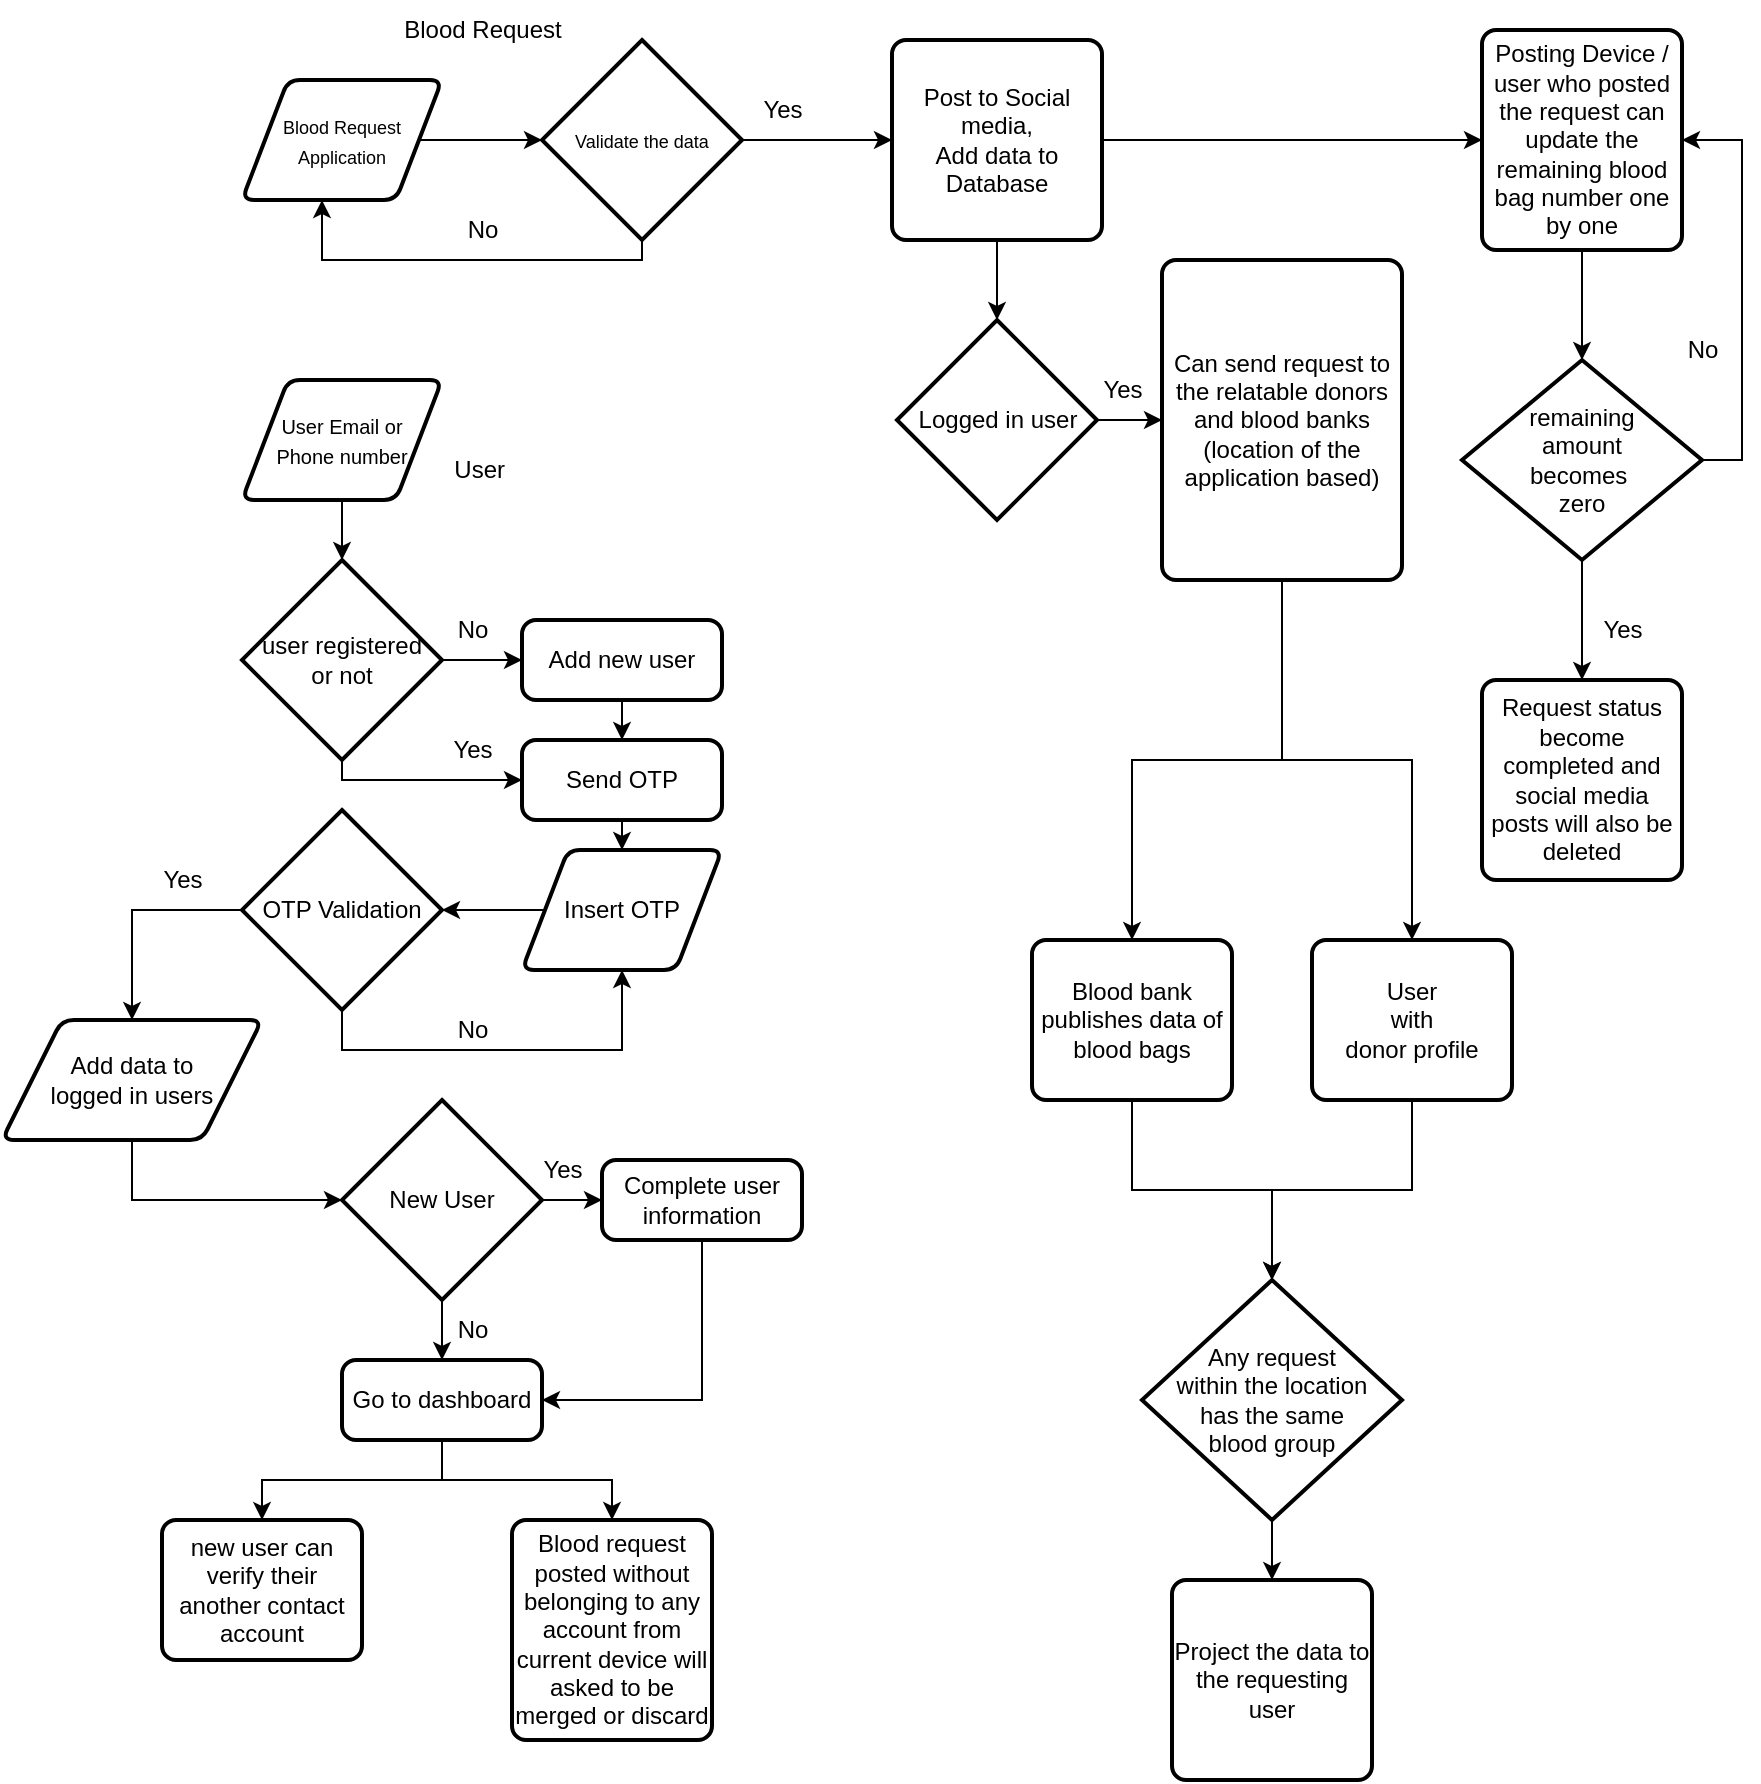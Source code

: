 <mxfile version="26.0.2">
  <diagram name="Page-1" id="7gk0HjKKg_-WMHXf4H8B">
    <mxGraphModel dx="1982" dy="618" grid="1" gridSize="10" guides="1" tooltips="1" connect="1" arrows="1" fold="1" page="1" pageScale="1" pageWidth="827" pageHeight="1169" math="0" shadow="0">
      <root>
        <mxCell id="0" />
        <mxCell id="1" parent="0" />
        <mxCell id="Kv4G2M7F8ODEoLd7kpE7-28" value="" style="endArrow=classic;html=1;rounded=0;exitX=1;exitY=0.5;exitDx=0;exitDy=0;entryX=0;entryY=0.5;entryDx=0;entryDy=0;entryPerimeter=0;" edge="1" parent="1" source="Kv4G2M7F8ODEoLd7kpE7-36" target="Kv4G2M7F8ODEoLd7kpE7-35">
          <mxGeometry width="50" height="50" relative="1" as="geometry">
            <mxPoint x="160" y="70" as="sourcePoint" />
            <mxPoint x="190" y="70" as="targetPoint" />
            <Array as="points" />
          </mxGeometry>
        </mxCell>
        <mxCell id="Kv4G2M7F8ODEoLd7kpE7-34" value="" style="endArrow=classic;html=1;rounded=0;entryX=0.4;entryY=1.001;entryDx=0;entryDy=0;entryPerimeter=0;exitX=0.5;exitY=1;exitDx=0;exitDy=0;exitPerimeter=0;" edge="1" parent="1" source="Kv4G2M7F8ODEoLd7kpE7-35" target="Kv4G2M7F8ODEoLd7kpE7-36">
          <mxGeometry width="50" height="50" relative="1" as="geometry">
            <mxPoint x="270" y="130" as="sourcePoint" />
            <mxPoint x="100" y="100" as="targetPoint" />
            <Array as="points">
              <mxPoint x="250" y="130" />
              <mxPoint x="90" y="130" />
            </Array>
          </mxGeometry>
        </mxCell>
        <mxCell id="Kv4G2M7F8ODEoLd7kpE7-35" value="&lt;font style=&quot;font-size: 9px;&quot;&gt;Validate the data&lt;/font&gt;" style="strokeWidth=2;html=1;shape=mxgraph.flowchart.decision;whiteSpace=wrap;" vertex="1" parent="1">
          <mxGeometry x="200" y="20" width="100" height="100" as="geometry" />
        </mxCell>
        <mxCell id="Kv4G2M7F8ODEoLd7kpE7-36" value="&lt;font style=&quot;font-size: 9px;&quot;&gt;Blood Request Application&lt;/font&gt;" style="shape=parallelogram;html=1;strokeWidth=2;perimeter=parallelogramPerimeter;whiteSpace=wrap;rounded=1;arcSize=12;size=0.23;" vertex="1" parent="1">
          <mxGeometry x="50" y="40" width="100" height="60" as="geometry" />
        </mxCell>
        <mxCell id="Kv4G2M7F8ODEoLd7kpE7-38" value="N&lt;span style=&quot;background-color: transparent; color: light-dark(rgb(0, 0, 0), rgb(255, 255, 255));&quot;&gt;o&lt;/span&gt;" style="text;html=1;align=center;verticalAlign=middle;resizable=0;points=[];autosize=1;strokeColor=none;fillColor=none;" vertex="1" parent="1">
          <mxGeometry x="150" y="100" width="40" height="30" as="geometry" />
        </mxCell>
        <mxCell id="Kv4G2M7F8ODEoLd7kpE7-116" style="edgeStyle=orthogonalEdgeStyle;rounded=0;orthogonalLoop=1;jettySize=auto;html=1;exitX=1;exitY=0.5;exitDx=0;exitDy=0;" edge="1" parent="1" source="Kv4G2M7F8ODEoLd7kpE7-40" target="Kv4G2M7F8ODEoLd7kpE7-117">
          <mxGeometry relative="1" as="geometry">
            <mxPoint x="600" y="69.852" as="targetPoint" />
          </mxGeometry>
        </mxCell>
        <mxCell id="Kv4G2M7F8ODEoLd7kpE7-40" value="Post to Social media,&lt;div&gt;Add data to Database&lt;/div&gt;" style="rounded=1;whiteSpace=wrap;html=1;absoluteArcSize=1;arcSize=14;strokeWidth=2;" vertex="1" parent="1">
          <mxGeometry x="375" y="20" width="105" height="100" as="geometry" />
        </mxCell>
        <mxCell id="Kv4G2M7F8ODEoLd7kpE7-41" value="" style="endArrow=classic;html=1;rounded=0;exitX=1;exitY=0.5;exitDx=0;exitDy=0;exitPerimeter=0;entryX=0;entryY=0.5;entryDx=0;entryDy=0;" edge="1" parent="1" source="Kv4G2M7F8ODEoLd7kpE7-35" target="Kv4G2M7F8ODEoLd7kpE7-40">
          <mxGeometry width="50" height="50" relative="1" as="geometry">
            <mxPoint x="310" y="80" as="sourcePoint" />
            <mxPoint x="350" y="20" as="targetPoint" />
          </mxGeometry>
        </mxCell>
        <mxCell id="Kv4G2M7F8ODEoLd7kpE7-63" style="edgeStyle=orthogonalEdgeStyle;rounded=0;orthogonalLoop=1;jettySize=auto;html=1;exitX=0.5;exitY=1;exitDx=0;exitDy=0;entryX=0.5;entryY=0;entryDx=0;entryDy=0;" edge="1" parent="1" source="Kv4G2M7F8ODEoLd7kpE7-42" target="Kv4G2M7F8ODEoLd7kpE7-62">
          <mxGeometry relative="1" as="geometry" />
        </mxCell>
        <mxCell id="Kv4G2M7F8ODEoLd7kpE7-42" value="Send OTP" style="rounded=1;whiteSpace=wrap;html=1;absoluteArcSize=1;arcSize=14;strokeWidth=2;" vertex="1" parent="1">
          <mxGeometry x="190" y="370" width="100" height="40" as="geometry" />
        </mxCell>
        <mxCell id="Kv4G2M7F8ODEoLd7kpE7-43" value="Blood Request" style="text;html=1;align=center;verticalAlign=middle;resizable=0;points=[];autosize=1;strokeColor=none;fillColor=none;" vertex="1" parent="1">
          <mxGeometry x="120" width="100" height="30" as="geometry" />
        </mxCell>
        <mxCell id="Kv4G2M7F8ODEoLd7kpE7-44" value="&lt;font style=&quot;font-size: 10px;&quot;&gt;User Email or&lt;/font&gt;&lt;div&gt;&lt;font style=&quot;font-size: 10px;&quot;&gt;Phone number&lt;/font&gt;&lt;/div&gt;" style="shape=parallelogram;html=1;strokeWidth=2;perimeter=parallelogramPerimeter;whiteSpace=wrap;rounded=1;arcSize=12;size=0.23;" vertex="1" parent="1">
          <mxGeometry x="50" y="190" width="100" height="60" as="geometry" />
        </mxCell>
        <mxCell id="Kv4G2M7F8ODEoLd7kpE7-46" value="user registered&lt;div&gt;or not&lt;/div&gt;" style="strokeWidth=2;html=1;shape=mxgraph.flowchart.decision;whiteSpace=wrap;" vertex="1" parent="1">
          <mxGeometry x="50" y="280" width="100" height="100" as="geometry" />
        </mxCell>
        <mxCell id="Kv4G2M7F8ODEoLd7kpE7-49" value="Add new user" style="rounded=1;whiteSpace=wrap;html=1;absoluteArcSize=1;arcSize=14;strokeWidth=2;" vertex="1" parent="1">
          <mxGeometry x="190" y="310" width="100" height="40" as="geometry" />
        </mxCell>
        <mxCell id="Kv4G2M7F8ODEoLd7kpE7-50" value="" style="endArrow=classic;html=1;rounded=0;entryX=0;entryY=0.5;entryDx=0;entryDy=0;exitX=0.5;exitY=1;exitDx=0;exitDy=0;exitPerimeter=0;" edge="1" parent="1" source="Kv4G2M7F8ODEoLd7kpE7-46" target="Kv4G2M7F8ODEoLd7kpE7-42">
          <mxGeometry width="50" height="50" relative="1" as="geometry">
            <mxPoint x="140" y="410" as="sourcePoint" />
            <mxPoint x="190" y="360" as="targetPoint" />
            <Array as="points">
              <mxPoint x="100" y="390" />
            </Array>
          </mxGeometry>
        </mxCell>
        <mxCell id="Kv4G2M7F8ODEoLd7kpE7-51" value="" style="endArrow=classic;html=1;rounded=0;exitX=1;exitY=0.5;exitDx=0;exitDy=0;exitPerimeter=0;entryX=0;entryY=0.5;entryDx=0;entryDy=0;" edge="1" parent="1" source="Kv4G2M7F8ODEoLd7kpE7-46" target="Kv4G2M7F8ODEoLd7kpE7-49">
          <mxGeometry width="50" height="50" relative="1" as="geometry">
            <mxPoint x="160" y="315" as="sourcePoint" />
            <mxPoint x="210" y="265" as="targetPoint" />
          </mxGeometry>
        </mxCell>
        <mxCell id="Kv4G2M7F8ODEoLd7kpE7-52" value="" style="endArrow=classic;html=1;rounded=0;exitX=0.5;exitY=1;exitDx=0;exitDy=0;entryX=0.5;entryY=0;entryDx=0;entryDy=0;" edge="1" parent="1" source="Kv4G2M7F8ODEoLd7kpE7-49" target="Kv4G2M7F8ODEoLd7kpE7-42">
          <mxGeometry width="50" height="50" relative="1" as="geometry">
            <mxPoint x="310" y="375" as="sourcePoint" />
            <mxPoint x="360" y="325" as="targetPoint" />
          </mxGeometry>
        </mxCell>
        <mxCell id="Kv4G2M7F8ODEoLd7kpE7-53" value="Yes" style="text;html=1;align=center;verticalAlign=middle;resizable=0;points=[];autosize=1;strokeColor=none;fillColor=none;" vertex="1" parent="1">
          <mxGeometry x="145" y="360" width="40" height="30" as="geometry" />
        </mxCell>
        <mxCell id="Kv4G2M7F8ODEoLd7kpE7-54" value="No" style="text;html=1;align=center;verticalAlign=middle;resizable=0;points=[];autosize=1;strokeColor=none;fillColor=none;" vertex="1" parent="1">
          <mxGeometry x="145" y="300" width="40" height="30" as="geometry" />
        </mxCell>
        <mxCell id="Kv4G2M7F8ODEoLd7kpE7-58" style="edgeStyle=orthogonalEdgeStyle;rounded=0;orthogonalLoop=1;jettySize=auto;html=1;exitX=0.5;exitY=1;exitDx=0;exitDy=0;entryX=0.5;entryY=0;entryDx=0;entryDy=0;entryPerimeter=0;" edge="1" parent="1" source="Kv4G2M7F8ODEoLd7kpE7-44" target="Kv4G2M7F8ODEoLd7kpE7-46">
          <mxGeometry relative="1" as="geometry" />
        </mxCell>
        <mxCell id="Kv4G2M7F8ODEoLd7kpE7-71" style="edgeStyle=orthogonalEdgeStyle;rounded=0;orthogonalLoop=1;jettySize=auto;html=1;exitX=0;exitY=0.5;exitDx=0;exitDy=0;exitPerimeter=0;entryX=0.5;entryY=0;entryDx=0;entryDy=0;" edge="1" parent="1" source="Kv4G2M7F8ODEoLd7kpE7-59" target="Kv4G2M7F8ODEoLd7kpE7-66">
          <mxGeometry relative="1" as="geometry" />
        </mxCell>
        <mxCell id="Kv4G2M7F8ODEoLd7kpE7-72" style="edgeStyle=orthogonalEdgeStyle;rounded=0;orthogonalLoop=1;jettySize=auto;html=1;exitX=0.5;exitY=1;exitDx=0;exitDy=0;exitPerimeter=0;entryX=0.5;entryY=1;entryDx=0;entryDy=0;" edge="1" parent="1" source="Kv4G2M7F8ODEoLd7kpE7-59" target="Kv4G2M7F8ODEoLd7kpE7-62">
          <mxGeometry relative="1" as="geometry" />
        </mxCell>
        <mxCell id="Kv4G2M7F8ODEoLd7kpE7-59" value="OTP Validation" style="strokeWidth=2;html=1;shape=mxgraph.flowchart.decision;whiteSpace=wrap;" vertex="1" parent="1">
          <mxGeometry x="50" y="405" width="100" height="100" as="geometry" />
        </mxCell>
        <mxCell id="Kv4G2M7F8ODEoLd7kpE7-62" value="Insert OTP" style="shape=parallelogram;html=1;strokeWidth=2;perimeter=parallelogramPerimeter;whiteSpace=wrap;rounded=1;arcSize=12;size=0.23;" vertex="1" parent="1">
          <mxGeometry x="190" y="425" width="100" height="60" as="geometry" />
        </mxCell>
        <mxCell id="Kv4G2M7F8ODEoLd7kpE7-64" style="edgeStyle=orthogonalEdgeStyle;rounded=0;orthogonalLoop=1;jettySize=auto;html=1;exitX=0;exitY=0.5;exitDx=0;exitDy=0;entryX=1;entryY=0.5;entryDx=0;entryDy=0;entryPerimeter=0;" edge="1" parent="1" source="Kv4G2M7F8ODEoLd7kpE7-62" target="Kv4G2M7F8ODEoLd7kpE7-59">
          <mxGeometry relative="1" as="geometry" />
        </mxCell>
        <mxCell id="Kv4G2M7F8ODEoLd7kpE7-75" style="edgeStyle=orthogonalEdgeStyle;rounded=0;orthogonalLoop=1;jettySize=auto;html=1;exitX=0.5;exitY=1;exitDx=0;exitDy=0;" edge="1" parent="1" source="Kv4G2M7F8ODEoLd7kpE7-66" target="Kv4G2M7F8ODEoLd7kpE7-74">
          <mxGeometry relative="1" as="geometry" />
        </mxCell>
        <mxCell id="Kv4G2M7F8ODEoLd7kpE7-66" value="Add data to&lt;div&gt;logged in users&lt;/div&gt;" style="shape=parallelogram;html=1;strokeWidth=2;perimeter=parallelogramPerimeter;whiteSpace=wrap;rounded=1;arcSize=12;size=0.23;" vertex="1" parent="1">
          <mxGeometry x="-70" y="510" width="130" height="60" as="geometry" />
        </mxCell>
        <mxCell id="Kv4G2M7F8ODEoLd7kpE7-68" value="Yes" style="text;html=1;align=center;verticalAlign=middle;resizable=0;points=[];autosize=1;strokeColor=none;fillColor=none;" vertex="1" parent="1">
          <mxGeometry y="425" width="40" height="30" as="geometry" />
        </mxCell>
        <mxCell id="Kv4G2M7F8ODEoLd7kpE7-69" value="No" style="text;html=1;align=center;verticalAlign=middle;resizable=0;points=[];autosize=1;strokeColor=none;fillColor=none;" vertex="1" parent="1">
          <mxGeometry x="145" y="500" width="40" height="30" as="geometry" />
        </mxCell>
        <mxCell id="Kv4G2M7F8ODEoLd7kpE7-77" style="edgeStyle=orthogonalEdgeStyle;rounded=0;orthogonalLoop=1;jettySize=auto;html=1;exitX=0.5;exitY=1;exitDx=0;exitDy=0;exitPerimeter=0;entryX=0.5;entryY=0;entryDx=0;entryDy=0;" edge="1" parent="1" source="Kv4G2M7F8ODEoLd7kpE7-74" target="Kv4G2M7F8ODEoLd7kpE7-76">
          <mxGeometry relative="1" as="geometry" />
        </mxCell>
        <mxCell id="Kv4G2M7F8ODEoLd7kpE7-81" style="edgeStyle=orthogonalEdgeStyle;rounded=0;orthogonalLoop=1;jettySize=auto;html=1;exitX=1;exitY=0.5;exitDx=0;exitDy=0;exitPerimeter=0;entryX=0;entryY=0.5;entryDx=0;entryDy=0;" edge="1" parent="1" source="Kv4G2M7F8ODEoLd7kpE7-74" target="Kv4G2M7F8ODEoLd7kpE7-80">
          <mxGeometry relative="1" as="geometry" />
        </mxCell>
        <mxCell id="Kv4G2M7F8ODEoLd7kpE7-74" value="New User" style="strokeWidth=2;html=1;shape=mxgraph.flowchart.decision;whiteSpace=wrap;" vertex="1" parent="1">
          <mxGeometry x="100" y="550" width="100" height="100" as="geometry" />
        </mxCell>
        <mxCell id="Kv4G2M7F8ODEoLd7kpE7-91" style="edgeStyle=orthogonalEdgeStyle;rounded=0;orthogonalLoop=1;jettySize=auto;html=1;exitX=0.5;exitY=1;exitDx=0;exitDy=0;entryX=0.5;entryY=0;entryDx=0;entryDy=0;" edge="1" parent="1" source="Kv4G2M7F8ODEoLd7kpE7-76" target="Kv4G2M7F8ODEoLd7kpE7-90">
          <mxGeometry relative="1" as="geometry" />
        </mxCell>
        <mxCell id="Kv4G2M7F8ODEoLd7kpE7-96" style="edgeStyle=orthogonalEdgeStyle;rounded=0;orthogonalLoop=1;jettySize=auto;html=1;exitX=0.5;exitY=1;exitDx=0;exitDy=0;entryX=0.5;entryY=0;entryDx=0;entryDy=0;" edge="1" parent="1" source="Kv4G2M7F8ODEoLd7kpE7-76" target="Kv4G2M7F8ODEoLd7kpE7-93">
          <mxGeometry relative="1" as="geometry" />
        </mxCell>
        <mxCell id="Kv4G2M7F8ODEoLd7kpE7-76" value="Go to dashboard" style="rounded=1;whiteSpace=wrap;html=1;absoluteArcSize=1;arcSize=14;strokeWidth=2;" vertex="1" parent="1">
          <mxGeometry x="100" y="680" width="100" height="40" as="geometry" />
        </mxCell>
        <mxCell id="Kv4G2M7F8ODEoLd7kpE7-78" value="No" style="text;html=1;align=center;verticalAlign=middle;resizable=0;points=[];autosize=1;strokeColor=none;fillColor=none;" vertex="1" parent="1">
          <mxGeometry x="145" y="650" width="40" height="30" as="geometry" />
        </mxCell>
        <mxCell id="Kv4G2M7F8ODEoLd7kpE7-85" style="edgeStyle=orthogonalEdgeStyle;rounded=0;orthogonalLoop=1;jettySize=auto;html=1;exitX=0.5;exitY=1;exitDx=0;exitDy=0;entryX=1;entryY=0.5;entryDx=0;entryDy=0;" edge="1" parent="1" source="Kv4G2M7F8ODEoLd7kpE7-80" target="Kv4G2M7F8ODEoLd7kpE7-76">
          <mxGeometry relative="1" as="geometry" />
        </mxCell>
        <mxCell id="Kv4G2M7F8ODEoLd7kpE7-80" value="Complete user information" style="rounded=1;whiteSpace=wrap;html=1;absoluteArcSize=1;arcSize=14;strokeWidth=2;" vertex="1" parent="1">
          <mxGeometry x="230" y="580" width="100" height="40" as="geometry" />
        </mxCell>
        <mxCell id="Kv4G2M7F8ODEoLd7kpE7-86" value="Yes" style="text;html=1;align=center;verticalAlign=middle;resizable=0;points=[];autosize=1;strokeColor=none;fillColor=none;" vertex="1" parent="1">
          <mxGeometry x="190" y="570" width="40" height="30" as="geometry" />
        </mxCell>
        <mxCell id="Kv4G2M7F8ODEoLd7kpE7-90" value="new user can verify their another contact account" style="rounded=1;whiteSpace=wrap;html=1;absoluteArcSize=1;arcSize=14;strokeWidth=2;" vertex="1" parent="1">
          <mxGeometry x="10" y="760" width="100" height="70" as="geometry" />
        </mxCell>
        <mxCell id="Kv4G2M7F8ODEoLd7kpE7-93" value="Blood request posted without belonging to any account from current device will asked to be merged or discard" style="rounded=1;whiteSpace=wrap;html=1;absoluteArcSize=1;arcSize=14;strokeWidth=2;" vertex="1" parent="1">
          <mxGeometry x="185" y="760" width="100" height="110" as="geometry" />
        </mxCell>
        <mxCell id="Kv4G2M7F8ODEoLd7kpE7-99" value="User&amp;nbsp;" style="text;html=1;align=center;verticalAlign=middle;resizable=0;points=[];autosize=1;strokeColor=none;fillColor=none;" vertex="1" parent="1">
          <mxGeometry x="145" y="220" width="50" height="30" as="geometry" />
        </mxCell>
        <mxCell id="Kv4G2M7F8ODEoLd7kpE7-129" style="edgeStyle=orthogonalEdgeStyle;rounded=0;orthogonalLoop=1;jettySize=auto;html=1;exitX=0.5;exitY=1;exitDx=0;exitDy=0;entryX=0.5;entryY=0;entryDx=0;entryDy=0;" edge="1" parent="1" source="Kv4G2M7F8ODEoLd7kpE7-101" target="Kv4G2M7F8ODEoLd7kpE7-115">
          <mxGeometry relative="1" as="geometry" />
        </mxCell>
        <mxCell id="Kv4G2M7F8ODEoLd7kpE7-133" style="edgeStyle=orthogonalEdgeStyle;rounded=0;orthogonalLoop=1;jettySize=auto;html=1;exitX=0.5;exitY=1;exitDx=0;exitDy=0;" edge="1" parent="1" source="Kv4G2M7F8ODEoLd7kpE7-101" target="Kv4G2M7F8ODEoLd7kpE7-134">
          <mxGeometry relative="1" as="geometry">
            <mxPoint x="620" y="490" as="targetPoint" />
          </mxGeometry>
        </mxCell>
        <mxCell id="Kv4G2M7F8ODEoLd7kpE7-101" value="Can send request to the relatable donors and blood banks (location of the application based)" style="rounded=1;whiteSpace=wrap;html=1;absoluteArcSize=1;arcSize=14;strokeWidth=2;" vertex="1" parent="1">
          <mxGeometry x="510" y="130" width="120" height="160" as="geometry" />
        </mxCell>
        <mxCell id="Kv4G2M7F8ODEoLd7kpE7-102" value="Yes" style="text;html=1;align=center;verticalAlign=middle;resizable=0;points=[];autosize=1;strokeColor=none;fillColor=none;" vertex="1" parent="1">
          <mxGeometry x="300" y="40" width="40" height="30" as="geometry" />
        </mxCell>
        <mxCell id="Kv4G2M7F8ODEoLd7kpE7-110" style="edgeStyle=orthogonalEdgeStyle;rounded=0;orthogonalLoop=1;jettySize=auto;html=1;exitX=1;exitY=0.5;exitDx=0;exitDy=0;exitPerimeter=0;entryX=0;entryY=0.5;entryDx=0;entryDy=0;" edge="1" parent="1" source="Kv4G2M7F8ODEoLd7kpE7-108" target="Kv4G2M7F8ODEoLd7kpE7-101">
          <mxGeometry relative="1" as="geometry" />
        </mxCell>
        <mxCell id="Kv4G2M7F8ODEoLd7kpE7-108" value="Logged in user" style="strokeWidth=2;html=1;shape=mxgraph.flowchart.decision;whiteSpace=wrap;" vertex="1" parent="1">
          <mxGeometry x="377.5" y="160" width="100" height="100" as="geometry" />
        </mxCell>
        <mxCell id="Kv4G2M7F8ODEoLd7kpE7-109" style="edgeStyle=orthogonalEdgeStyle;rounded=0;orthogonalLoop=1;jettySize=auto;html=1;exitX=0.5;exitY=1;exitDx=0;exitDy=0;entryX=0.5;entryY=0;entryDx=0;entryDy=0;entryPerimeter=0;" edge="1" parent="1" source="Kv4G2M7F8ODEoLd7kpE7-40" target="Kv4G2M7F8ODEoLd7kpE7-108">
          <mxGeometry relative="1" as="geometry" />
        </mxCell>
        <mxCell id="Kv4G2M7F8ODEoLd7kpE7-113" value="Yes" style="text;html=1;align=center;verticalAlign=middle;resizable=0;points=[];autosize=1;strokeColor=none;fillColor=none;" vertex="1" parent="1">
          <mxGeometry x="470" y="180" width="40" height="30" as="geometry" />
        </mxCell>
        <mxCell id="Kv4G2M7F8ODEoLd7kpE7-126" style="edgeStyle=orthogonalEdgeStyle;rounded=0;orthogonalLoop=1;jettySize=auto;html=1;exitX=0.5;exitY=1;exitDx=0;exitDy=0;" edge="1" parent="1" source="Kv4G2M7F8ODEoLd7kpE7-115" target="Kv4G2M7F8ODEoLd7kpE7-127">
          <mxGeometry relative="1" as="geometry">
            <mxPoint x="490.154" y="610" as="targetPoint" />
          </mxGeometry>
        </mxCell>
        <mxCell id="Kv4G2M7F8ODEoLd7kpE7-115" value="Blood bank publishes data of blood bags" style="rounded=1;whiteSpace=wrap;html=1;absoluteArcSize=1;arcSize=14;strokeWidth=2;" vertex="1" parent="1">
          <mxGeometry x="445" y="470" width="100" height="80" as="geometry" />
        </mxCell>
        <mxCell id="Kv4G2M7F8ODEoLd7kpE7-117" value="Posting Device / user who posted the request can update the remaining blood bag number one by one" style="rounded=1;whiteSpace=wrap;html=1;absoluteArcSize=1;arcSize=14;strokeWidth=2;" vertex="1" parent="1">
          <mxGeometry x="670" y="15" width="100" height="110" as="geometry" />
        </mxCell>
        <mxCell id="Kv4G2M7F8ODEoLd7kpE7-121" style="edgeStyle=orthogonalEdgeStyle;rounded=0;orthogonalLoop=1;jettySize=auto;html=1;exitX=0.5;exitY=1;exitDx=0;exitDy=0;exitPerimeter=0;entryX=0.5;entryY=0;entryDx=0;entryDy=0;" edge="1" parent="1" source="Kv4G2M7F8ODEoLd7kpE7-118" target="Kv4G2M7F8ODEoLd7kpE7-120">
          <mxGeometry relative="1" as="geometry" />
        </mxCell>
        <mxCell id="Kv4G2M7F8ODEoLd7kpE7-123" style="edgeStyle=orthogonalEdgeStyle;rounded=0;orthogonalLoop=1;jettySize=auto;html=1;exitX=1;exitY=0.5;exitDx=0;exitDy=0;exitPerimeter=0;entryX=1;entryY=0.5;entryDx=0;entryDy=0;" edge="1" parent="1" source="Kv4G2M7F8ODEoLd7kpE7-118" target="Kv4G2M7F8ODEoLd7kpE7-117">
          <mxGeometry relative="1" as="geometry" />
        </mxCell>
        <mxCell id="Kv4G2M7F8ODEoLd7kpE7-118" value="remaining&lt;div&gt;amount&lt;/div&gt;&lt;div&gt;becomes&amp;nbsp;&lt;div&gt;zero&lt;/div&gt;&lt;/div&gt;" style="strokeWidth=2;html=1;shape=mxgraph.flowchart.decision;whiteSpace=wrap;" vertex="1" parent="1">
          <mxGeometry x="660" y="180" width="120" height="100" as="geometry" />
        </mxCell>
        <mxCell id="Kv4G2M7F8ODEoLd7kpE7-119" style="edgeStyle=orthogonalEdgeStyle;rounded=0;orthogonalLoop=1;jettySize=auto;html=1;exitX=0.5;exitY=1;exitDx=0;exitDy=0;entryX=0.5;entryY=0;entryDx=0;entryDy=0;entryPerimeter=0;" edge="1" parent="1" source="Kv4G2M7F8ODEoLd7kpE7-117" target="Kv4G2M7F8ODEoLd7kpE7-118">
          <mxGeometry relative="1" as="geometry">
            <mxPoint x="721" y="160" as="targetPoint" />
          </mxGeometry>
        </mxCell>
        <mxCell id="Kv4G2M7F8ODEoLd7kpE7-120" value="Request status become completed and social media posts will also be deleted" style="rounded=1;whiteSpace=wrap;html=1;absoluteArcSize=1;arcSize=14;strokeWidth=2;" vertex="1" parent="1">
          <mxGeometry x="670" y="340" width="100" height="100" as="geometry" />
        </mxCell>
        <mxCell id="Kv4G2M7F8ODEoLd7kpE7-122" value="Yes" style="text;html=1;align=center;verticalAlign=middle;resizable=0;points=[];autosize=1;strokeColor=none;fillColor=none;" vertex="1" parent="1">
          <mxGeometry x="720" y="300" width="40" height="30" as="geometry" />
        </mxCell>
        <mxCell id="Kv4G2M7F8ODEoLd7kpE7-124" value="N&lt;span style=&quot;background-color: transparent; color: light-dark(rgb(0, 0, 0), rgb(255, 255, 255));&quot;&gt;o&lt;/span&gt;" style="text;html=1;align=center;verticalAlign=middle;resizable=0;points=[];autosize=1;strokeColor=none;fillColor=none;" vertex="1" parent="1">
          <mxGeometry x="760" y="160" width="40" height="30" as="geometry" />
        </mxCell>
        <mxCell id="Kv4G2M7F8ODEoLd7kpE7-130" style="edgeStyle=orthogonalEdgeStyle;rounded=0;orthogonalLoop=1;jettySize=auto;html=1;exitX=0.5;exitY=1;exitDx=0;exitDy=0;exitPerimeter=0;" edge="1" parent="1" source="Kv4G2M7F8ODEoLd7kpE7-127" target="Kv4G2M7F8ODEoLd7kpE7-131">
          <mxGeometry relative="1" as="geometry">
            <mxPoint x="565" y="790" as="targetPoint" />
          </mxGeometry>
        </mxCell>
        <mxCell id="Kv4G2M7F8ODEoLd7kpE7-127" value="Any request&lt;div&gt;within the location&lt;/div&gt;&lt;div&gt;has the same&lt;/div&gt;&lt;div&gt;blood&amp;nbsp;&lt;span style=&quot;background-color: transparent; color: light-dark(rgb(0, 0, 0), rgb(255, 255, 255));&quot;&gt;group&lt;/span&gt;&lt;/div&gt;" style="strokeWidth=2;html=1;shape=mxgraph.flowchart.decision;whiteSpace=wrap;" vertex="1" parent="1">
          <mxGeometry x="500" y="640" width="130" height="120" as="geometry" />
        </mxCell>
        <mxCell id="Kv4G2M7F8ODEoLd7kpE7-131" value="Project the data to the requesting user" style="rounded=1;whiteSpace=wrap;html=1;absoluteArcSize=1;arcSize=14;strokeWidth=2;" vertex="1" parent="1">
          <mxGeometry x="515" y="790" width="100" height="100" as="geometry" />
        </mxCell>
        <mxCell id="Kv4G2M7F8ODEoLd7kpE7-134" value="User&lt;div&gt;with&lt;/div&gt;&lt;div&gt;donor profile&lt;/div&gt;" style="rounded=1;whiteSpace=wrap;html=1;absoluteArcSize=1;arcSize=14;strokeWidth=2;" vertex="1" parent="1">
          <mxGeometry x="585" y="470" width="100" height="80" as="geometry" />
        </mxCell>
        <mxCell id="Kv4G2M7F8ODEoLd7kpE7-135" style="edgeStyle=orthogonalEdgeStyle;rounded=0;orthogonalLoop=1;jettySize=auto;html=1;exitX=0.5;exitY=1;exitDx=0;exitDy=0;entryX=0.5;entryY=0;entryDx=0;entryDy=0;entryPerimeter=0;" edge="1" parent="1" source="Kv4G2M7F8ODEoLd7kpE7-134" target="Kv4G2M7F8ODEoLd7kpE7-127">
          <mxGeometry relative="1" as="geometry" />
        </mxCell>
      </root>
    </mxGraphModel>
  </diagram>
</mxfile>
